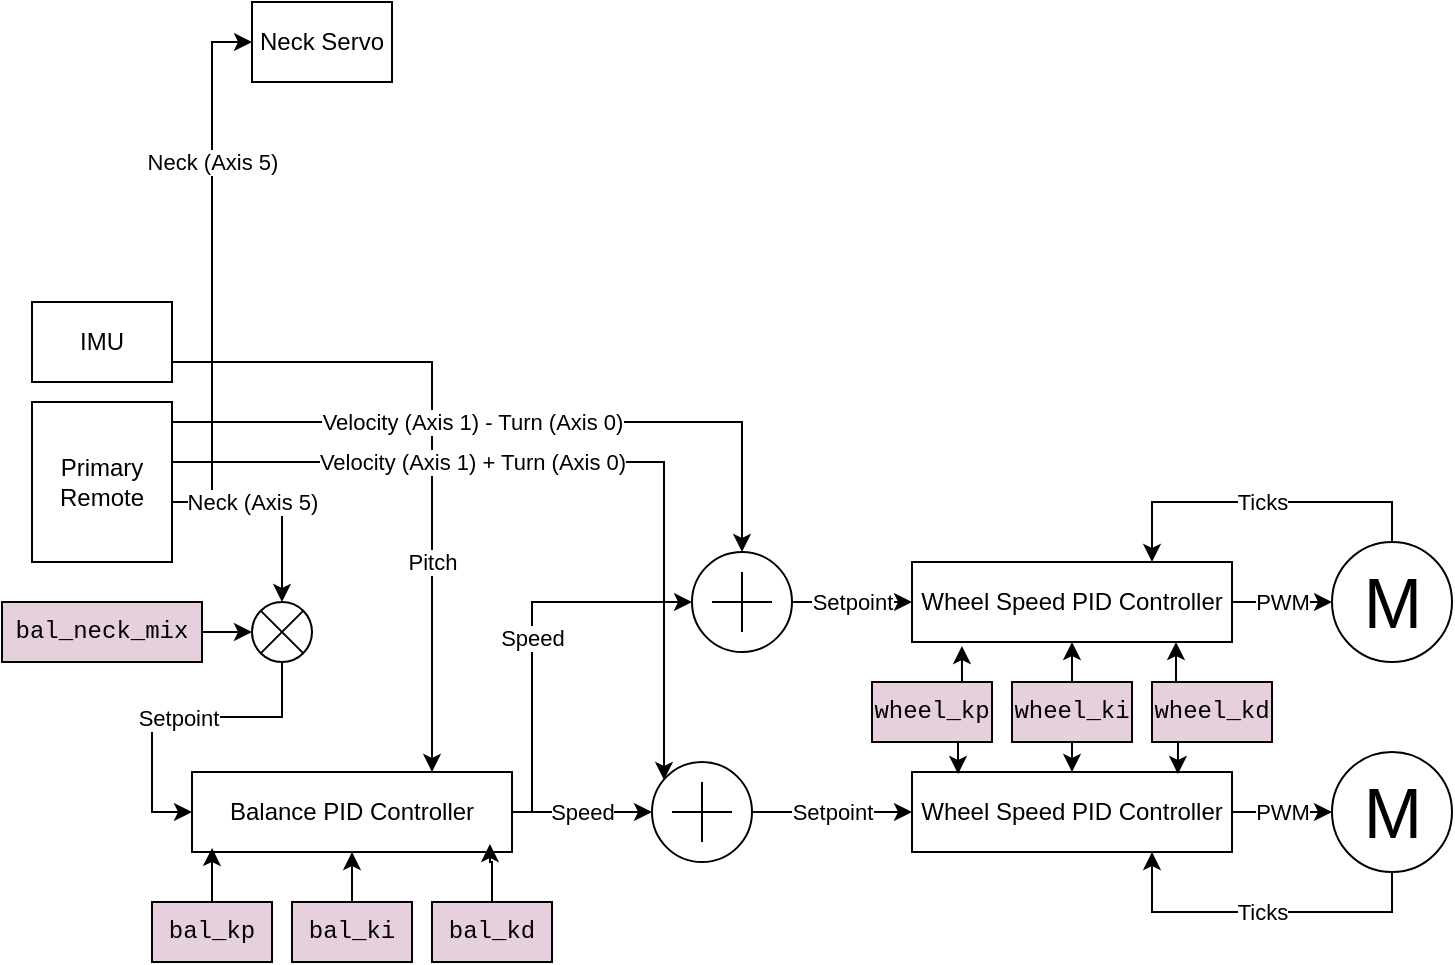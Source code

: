 <mxfile version="24.7.8">
  <diagram name="Seite-1" id="qgTO4rA3r9IAOD5tnoFA">
    <mxGraphModel dx="1114" dy="840" grid="1" gridSize="10" guides="1" tooltips="1" connect="1" arrows="1" fold="1" page="1" pageScale="1" pageWidth="827" pageHeight="1169" math="0" shadow="0">
      <root>
        <mxCell id="0" />
        <mxCell id="1" parent="0" />
        <mxCell id="vaK6QNkzztVB3YXA3JNC-15" value="PWM" style="edgeStyle=orthogonalEdgeStyle;rounded=0;orthogonalLoop=1;jettySize=auto;html=1;exitX=1;exitY=0.5;exitDx=0;exitDy=0;entryX=0;entryY=0.5;entryDx=0;entryDy=0;" edge="1" parent="1" source="vaK6QNkzztVB3YXA3JNC-2" target="vaK6QNkzztVB3YXA3JNC-14">
          <mxGeometry relative="1" as="geometry" />
        </mxCell>
        <mxCell id="vaK6QNkzztVB3YXA3JNC-2" value="Wheel Speed PID Controller" style="rounded=0;whiteSpace=wrap;html=1;" vertex="1" parent="1">
          <mxGeometry x="460" y="550" width="160" height="40" as="geometry" />
        </mxCell>
        <mxCell id="vaK6QNkzztVB3YXA3JNC-19" value="PWM" style="edgeStyle=orthogonalEdgeStyle;rounded=0;orthogonalLoop=1;jettySize=auto;html=1;exitX=1;exitY=0.5;exitDx=0;exitDy=0;" edge="1" parent="1" source="vaK6QNkzztVB3YXA3JNC-3" target="vaK6QNkzztVB3YXA3JNC-17">
          <mxGeometry relative="1" as="geometry" />
        </mxCell>
        <mxCell id="vaK6QNkzztVB3YXA3JNC-3" value="Wheel Speed PID Controller" style="rounded=0;whiteSpace=wrap;html=1;" vertex="1" parent="1">
          <mxGeometry x="460" y="655" width="160" height="40" as="geometry" />
        </mxCell>
        <mxCell id="vaK6QNkzztVB3YXA3JNC-4" value="wheel_kp" style="rounded=0;whiteSpace=wrap;html=1;fontFamily=Courier New;labelBackgroundColor=none;fillColor=#E6D0DE;" vertex="1" parent="1">
          <mxGeometry x="440" y="610" width="60" height="30" as="geometry" />
        </mxCell>
        <mxCell id="vaK6QNkzztVB3YXA3JNC-9" style="edgeStyle=orthogonalEdgeStyle;rounded=0;orthogonalLoop=1;jettySize=auto;html=1;exitX=0.5;exitY=0;exitDx=0;exitDy=0;entryX=0.5;entryY=1;entryDx=0;entryDy=0;" edge="1" parent="1" source="vaK6QNkzztVB3YXA3JNC-5" target="vaK6QNkzztVB3YXA3JNC-2">
          <mxGeometry relative="1" as="geometry" />
        </mxCell>
        <mxCell id="vaK6QNkzztVB3YXA3JNC-12" style="edgeStyle=orthogonalEdgeStyle;rounded=0;orthogonalLoop=1;jettySize=auto;html=1;exitX=0.5;exitY=1;exitDx=0;exitDy=0;entryX=0.5;entryY=0;entryDx=0;entryDy=0;" edge="1" parent="1" source="vaK6QNkzztVB3YXA3JNC-5" target="vaK6QNkzztVB3YXA3JNC-3">
          <mxGeometry relative="1" as="geometry" />
        </mxCell>
        <mxCell id="vaK6QNkzztVB3YXA3JNC-5" value="wheel_ki" style="rounded=0;whiteSpace=wrap;html=1;fontFamily=Courier New;labelBackgroundColor=none;fillColor=#E6D0DE;" vertex="1" parent="1">
          <mxGeometry x="510" y="610" width="60" height="30" as="geometry" />
        </mxCell>
        <mxCell id="vaK6QNkzztVB3YXA3JNC-6" value="wheel_kd" style="rounded=0;whiteSpace=wrap;html=1;fontFamily=Courier New;labelBackgroundColor=none;fillColor=#E6D0DE;" vertex="1" parent="1">
          <mxGeometry x="580" y="610" width="60" height="30" as="geometry" />
        </mxCell>
        <mxCell id="vaK6QNkzztVB3YXA3JNC-8" style="edgeStyle=orthogonalEdgeStyle;rounded=0;orthogonalLoop=1;jettySize=auto;html=1;exitX=0.5;exitY=0;exitDx=0;exitDy=0;entryX=0.156;entryY=1.05;entryDx=0;entryDy=0;entryPerimeter=0;" edge="1" parent="1" source="vaK6QNkzztVB3YXA3JNC-4" target="vaK6QNkzztVB3YXA3JNC-2">
          <mxGeometry relative="1" as="geometry" />
        </mxCell>
        <mxCell id="vaK6QNkzztVB3YXA3JNC-10" style="edgeStyle=orthogonalEdgeStyle;rounded=0;orthogonalLoop=1;jettySize=auto;html=1;exitX=0.5;exitY=0;exitDx=0;exitDy=0;entryX=0.825;entryY=1;entryDx=0;entryDy=0;entryPerimeter=0;" edge="1" parent="1" source="vaK6QNkzztVB3YXA3JNC-6" target="vaK6QNkzztVB3YXA3JNC-2">
          <mxGeometry relative="1" as="geometry" />
        </mxCell>
        <mxCell id="vaK6QNkzztVB3YXA3JNC-11" style="edgeStyle=orthogonalEdgeStyle;rounded=0;orthogonalLoop=1;jettySize=auto;html=1;exitX=0.5;exitY=1;exitDx=0;exitDy=0;entryX=0.144;entryY=0.025;entryDx=0;entryDy=0;entryPerimeter=0;" edge="1" parent="1" source="vaK6QNkzztVB3YXA3JNC-4" target="vaK6QNkzztVB3YXA3JNC-3">
          <mxGeometry relative="1" as="geometry" />
        </mxCell>
        <mxCell id="vaK6QNkzztVB3YXA3JNC-13" style="edgeStyle=orthogonalEdgeStyle;rounded=0;orthogonalLoop=1;jettySize=auto;html=1;exitX=0.5;exitY=1;exitDx=0;exitDy=0;entryX=0.831;entryY=0.025;entryDx=0;entryDy=0;entryPerimeter=0;" edge="1" parent="1" source="vaK6QNkzztVB3YXA3JNC-6" target="vaK6QNkzztVB3YXA3JNC-3">
          <mxGeometry relative="1" as="geometry" />
        </mxCell>
        <mxCell id="vaK6QNkzztVB3YXA3JNC-16" value="Ticks" style="edgeStyle=orthogonalEdgeStyle;rounded=0;orthogonalLoop=1;jettySize=auto;html=1;exitX=0.5;exitY=0;exitDx=0;exitDy=0;entryX=0.75;entryY=0;entryDx=0;entryDy=0;" edge="1" parent="1" source="vaK6QNkzztVB3YXA3JNC-14" target="vaK6QNkzztVB3YXA3JNC-2">
          <mxGeometry relative="1" as="geometry" />
        </mxCell>
        <mxCell id="vaK6QNkzztVB3YXA3JNC-14" value="M" style="verticalLabelPosition=middle;shadow=0;dashed=0;align=center;html=1;verticalAlign=middle;strokeWidth=1;shape=ellipse;aspect=fixed;fontSize=35;" vertex="1" parent="1">
          <mxGeometry x="670" y="540" width="60" height="60" as="geometry" />
        </mxCell>
        <mxCell id="vaK6QNkzztVB3YXA3JNC-18" value="Ticks" style="edgeStyle=orthogonalEdgeStyle;rounded=0;orthogonalLoop=1;jettySize=auto;html=1;exitX=0.5;exitY=1;exitDx=0;exitDy=0;entryX=0.75;entryY=1;entryDx=0;entryDy=0;" edge="1" parent="1" source="vaK6QNkzztVB3YXA3JNC-17" target="vaK6QNkzztVB3YXA3JNC-3">
          <mxGeometry relative="1" as="geometry" />
        </mxCell>
        <mxCell id="vaK6QNkzztVB3YXA3JNC-17" value="M" style="verticalLabelPosition=middle;shadow=0;dashed=0;align=center;html=1;verticalAlign=middle;strokeWidth=1;shape=ellipse;aspect=fixed;fontSize=35;" vertex="1" parent="1">
          <mxGeometry x="670" y="645" width="60" height="60" as="geometry" />
        </mxCell>
        <mxCell id="vaK6QNkzztVB3YXA3JNC-20" value="Balance PID Controller" style="rounded=0;whiteSpace=wrap;html=1;" vertex="1" parent="1">
          <mxGeometry x="100" y="655" width="160" height="40" as="geometry" />
        </mxCell>
        <mxCell id="vaK6QNkzztVB3YXA3JNC-21" value="bal_kp" style="rounded=0;whiteSpace=wrap;html=1;fontFamily=Courier New;labelBackgroundColor=none;fillColor=#E6D0DE;" vertex="1" parent="1">
          <mxGeometry x="80" y="720" width="60" height="30" as="geometry" />
        </mxCell>
        <mxCell id="vaK6QNkzztVB3YXA3JNC-23" style="edgeStyle=orthogonalEdgeStyle;rounded=0;orthogonalLoop=1;jettySize=auto;html=1;entryX=0.063;entryY=0.95;entryDx=0;entryDy=0;entryPerimeter=0;" edge="1" parent="1" source="vaK6QNkzztVB3YXA3JNC-21" target="vaK6QNkzztVB3YXA3JNC-20">
          <mxGeometry relative="1" as="geometry" />
        </mxCell>
        <mxCell id="vaK6QNkzztVB3YXA3JNC-26" style="edgeStyle=orthogonalEdgeStyle;rounded=0;orthogonalLoop=1;jettySize=auto;html=1;entryX=0.5;entryY=1;entryDx=0;entryDy=0;" edge="1" parent="1" source="vaK6QNkzztVB3YXA3JNC-24" target="vaK6QNkzztVB3YXA3JNC-20">
          <mxGeometry relative="1" as="geometry" />
        </mxCell>
        <mxCell id="vaK6QNkzztVB3YXA3JNC-24" value="bal_ki" style="rounded=0;whiteSpace=wrap;html=1;fontFamily=Courier New;labelBackgroundColor=none;fillColor=#E6D0DE;" vertex="1" parent="1">
          <mxGeometry x="150" y="720" width="60" height="30" as="geometry" />
        </mxCell>
        <mxCell id="vaK6QNkzztVB3YXA3JNC-25" value="bal_kd" style="rounded=0;whiteSpace=wrap;html=1;fontFamily=Courier New;labelBackgroundColor=none;fillColor=#E6D0DE;" vertex="1" parent="1">
          <mxGeometry x="220" y="720" width="60" height="30" as="geometry" />
        </mxCell>
        <mxCell id="vaK6QNkzztVB3YXA3JNC-27" style="edgeStyle=orthogonalEdgeStyle;rounded=0;orthogonalLoop=1;jettySize=auto;html=1;entryX=0.931;entryY=0.9;entryDx=0;entryDy=0;entryPerimeter=0;" edge="1" parent="1" source="vaK6QNkzztVB3YXA3JNC-25" target="vaK6QNkzztVB3YXA3JNC-20">
          <mxGeometry relative="1" as="geometry" />
        </mxCell>
        <mxCell id="vaK6QNkzztVB3YXA3JNC-34" value="Setpoint" style="edgeStyle=orthogonalEdgeStyle;rounded=0;orthogonalLoop=1;jettySize=auto;html=1;entryX=0;entryY=0.5;entryDx=0;entryDy=0;exitX=1;exitY=0.5;exitDx=0;exitDy=0;exitPerimeter=0;" edge="1" parent="1" source="vaK6QNkzztVB3YXA3JNC-29" target="vaK6QNkzztVB3YXA3JNC-3">
          <mxGeometry relative="1" as="geometry" />
        </mxCell>
        <mxCell id="vaK6QNkzztVB3YXA3JNC-29" value="" style="verticalLabelPosition=bottom;shadow=0;dashed=0;align=center;html=1;verticalAlign=top;shape=mxgraph.electrical.abstract.summation_point;" vertex="1" parent="1">
          <mxGeometry x="330" y="650" width="50" height="50" as="geometry" />
        </mxCell>
        <mxCell id="vaK6QNkzztVB3YXA3JNC-30" value="Speed" style="edgeStyle=orthogonalEdgeStyle;rounded=0;orthogonalLoop=1;jettySize=auto;html=1;entryX=0;entryY=0.5;entryDx=0;entryDy=0;entryPerimeter=0;" edge="1" parent="1" source="vaK6QNkzztVB3YXA3JNC-20" target="vaK6QNkzztVB3YXA3JNC-29">
          <mxGeometry relative="1" as="geometry">
            <mxPoint x="330" y="688" as="targetPoint" />
          </mxGeometry>
        </mxCell>
        <mxCell id="vaK6QNkzztVB3YXA3JNC-32" value="Pitch" style="edgeStyle=orthogonalEdgeStyle;rounded=0;orthogonalLoop=1;jettySize=auto;html=1;entryX=0.75;entryY=0;entryDx=0;entryDy=0;exitX=1;exitY=0.75;exitDx=0;exitDy=0;" edge="1" parent="1" source="vaK6QNkzztVB3YXA3JNC-31" target="vaK6QNkzztVB3YXA3JNC-20">
          <mxGeometry x="0.373" relative="1" as="geometry">
            <mxPoint as="offset" />
          </mxGeometry>
        </mxCell>
        <mxCell id="vaK6QNkzztVB3YXA3JNC-31" value="IMU" style="rounded=0;whiteSpace=wrap;html=1;" vertex="1" parent="1">
          <mxGeometry x="20" y="420" width="70" height="40" as="geometry" />
        </mxCell>
        <mxCell id="vaK6QNkzztVB3YXA3JNC-50" value="Neck (Axis 5)" style="edgeStyle=orthogonalEdgeStyle;rounded=0;orthogonalLoop=1;jettySize=auto;html=1;entryX=0;entryY=0.5;entryDx=0;entryDy=0;" edge="1" parent="1" source="vaK6QNkzztVB3YXA3JNC-35" target="vaK6QNkzztVB3YXA3JNC-45">
          <mxGeometry x="0.407" relative="1" as="geometry">
            <Array as="points">
              <mxPoint x="110" y="520" />
              <mxPoint x="110" y="290" />
            </Array>
            <mxPoint as="offset" />
          </mxGeometry>
        </mxCell>
        <mxCell id="vaK6QNkzztVB3YXA3JNC-35" value="Primary Remote" style="rounded=0;whiteSpace=wrap;html=1;" vertex="1" parent="1">
          <mxGeometry x="20" y="470" width="70" height="80" as="geometry" />
        </mxCell>
        <mxCell id="vaK6QNkzztVB3YXA3JNC-38" value="Velocity (Axis 1) - Turn (Axis 0)" style="edgeStyle=orthogonalEdgeStyle;rounded=0;orthogonalLoop=1;jettySize=auto;html=1;entryX=0.5;entryY=0;entryDx=0;entryDy=0;entryPerimeter=0;" edge="1" parent="1" source="vaK6QNkzztVB3YXA3JNC-35" target="vaK6QNkzztVB3YXA3JNC-40">
          <mxGeometry x="-0.143" relative="1" as="geometry">
            <mxPoint x="90" y="400" as="sourcePoint" />
            <mxPoint x="360" y="460" as="targetPoint" />
            <Array as="points">
              <mxPoint x="375" y="480" />
            </Array>
            <mxPoint as="offset" />
          </mxGeometry>
        </mxCell>
        <mxCell id="vaK6QNkzztVB3YXA3JNC-41" value="Setpoint" style="edgeStyle=orthogonalEdgeStyle;rounded=0;orthogonalLoop=1;jettySize=auto;html=1;entryX=0;entryY=0.5;entryDx=0;entryDy=0;" edge="1" parent="1" source="vaK6QNkzztVB3YXA3JNC-40" target="vaK6QNkzztVB3YXA3JNC-2">
          <mxGeometry relative="1" as="geometry" />
        </mxCell>
        <mxCell id="vaK6QNkzztVB3YXA3JNC-40" value="" style="verticalLabelPosition=bottom;shadow=0;dashed=0;align=center;html=1;verticalAlign=top;shape=mxgraph.electrical.abstract.summation_point;" vertex="1" parent="1">
          <mxGeometry x="350" y="545" width="50" height="50" as="geometry" />
        </mxCell>
        <mxCell id="vaK6QNkzztVB3YXA3JNC-42" value="Speed" style="edgeStyle=orthogonalEdgeStyle;rounded=0;orthogonalLoop=1;jettySize=auto;html=1;entryX=0;entryY=0.5;entryDx=0;entryDy=0;entryPerimeter=0;" edge="1" parent="1" source="vaK6QNkzztVB3YXA3JNC-20" target="vaK6QNkzztVB3YXA3JNC-40">
          <mxGeometry relative="1" as="geometry">
            <Array as="points">
              <mxPoint x="270" y="675" />
              <mxPoint x="270" y="570" />
            </Array>
          </mxGeometry>
        </mxCell>
        <mxCell id="vaK6QNkzztVB3YXA3JNC-43" value="Velocity (Axis 1) + Turn (Axis 0)" style="edgeStyle=orthogonalEdgeStyle;rounded=0;orthogonalLoop=1;jettySize=auto;html=1;entryX=0.12;entryY=0.18;entryDx=0;entryDy=0;entryPerimeter=0;" edge="1" parent="1" source="vaK6QNkzztVB3YXA3JNC-35" target="vaK6QNkzztVB3YXA3JNC-29">
          <mxGeometry x="-0.259" relative="1" as="geometry">
            <mxPoint x="100" y="420" as="sourcePoint" />
            <mxPoint x="385" y="555" as="targetPoint" />
            <Array as="points">
              <mxPoint x="336" y="500" />
            </Array>
            <mxPoint as="offset" />
          </mxGeometry>
        </mxCell>
        <mxCell id="vaK6QNkzztVB3YXA3JNC-49" value="Setpoint" style="edgeStyle=orthogonalEdgeStyle;rounded=0;orthogonalLoop=1;jettySize=auto;html=1;entryX=0;entryY=0.5;entryDx=0;entryDy=0;" edge="1" parent="1" source="vaK6QNkzztVB3YXA3JNC-44" target="vaK6QNkzztVB3YXA3JNC-20">
          <mxGeometry relative="1" as="geometry" />
        </mxCell>
        <mxCell id="vaK6QNkzztVB3YXA3JNC-44" value="" style="verticalLabelPosition=bottom;shadow=0;dashed=0;align=center;html=1;verticalAlign=top;shape=mxgraph.electrical.abstract.multiplier;" vertex="1" parent="1">
          <mxGeometry x="130" y="570" width="30" height="30" as="geometry" />
        </mxCell>
        <mxCell id="vaK6QNkzztVB3YXA3JNC-45" value="Neck Servo" style="rounded=0;whiteSpace=wrap;html=1;" vertex="1" parent="1">
          <mxGeometry x="130" y="270" width="70" height="40" as="geometry" />
        </mxCell>
        <mxCell id="vaK6QNkzztVB3YXA3JNC-46" value="bal_neck_mix" style="rounded=0;whiteSpace=wrap;html=1;fontFamily=Courier New;labelBackgroundColor=none;fillColor=#E6D0DE;" vertex="1" parent="1">
          <mxGeometry x="5" y="570" width="100" height="30" as="geometry" />
        </mxCell>
        <mxCell id="vaK6QNkzztVB3YXA3JNC-47" style="edgeStyle=orthogonalEdgeStyle;rounded=0;orthogonalLoop=1;jettySize=auto;html=1;entryX=0;entryY=0.5;entryDx=0;entryDy=0;entryPerimeter=0;" edge="1" parent="1" source="vaK6QNkzztVB3YXA3JNC-46" target="vaK6QNkzztVB3YXA3JNC-44">
          <mxGeometry relative="1" as="geometry" />
        </mxCell>
        <mxCell id="vaK6QNkzztVB3YXA3JNC-48" value="Neck (Axis 5)" style="edgeStyle=orthogonalEdgeStyle;rounded=0;orthogonalLoop=1;jettySize=auto;html=1;entryX=0.5;entryY=0;entryDx=0;entryDy=0;entryPerimeter=0;" edge="1" parent="1" source="vaK6QNkzztVB3YXA3JNC-35" target="vaK6QNkzztVB3YXA3JNC-44">
          <mxGeometry x="-0.238" relative="1" as="geometry">
            <Array as="points">
              <mxPoint x="145" y="520" />
            </Array>
            <mxPoint as="offset" />
          </mxGeometry>
        </mxCell>
      </root>
    </mxGraphModel>
  </diagram>
</mxfile>
